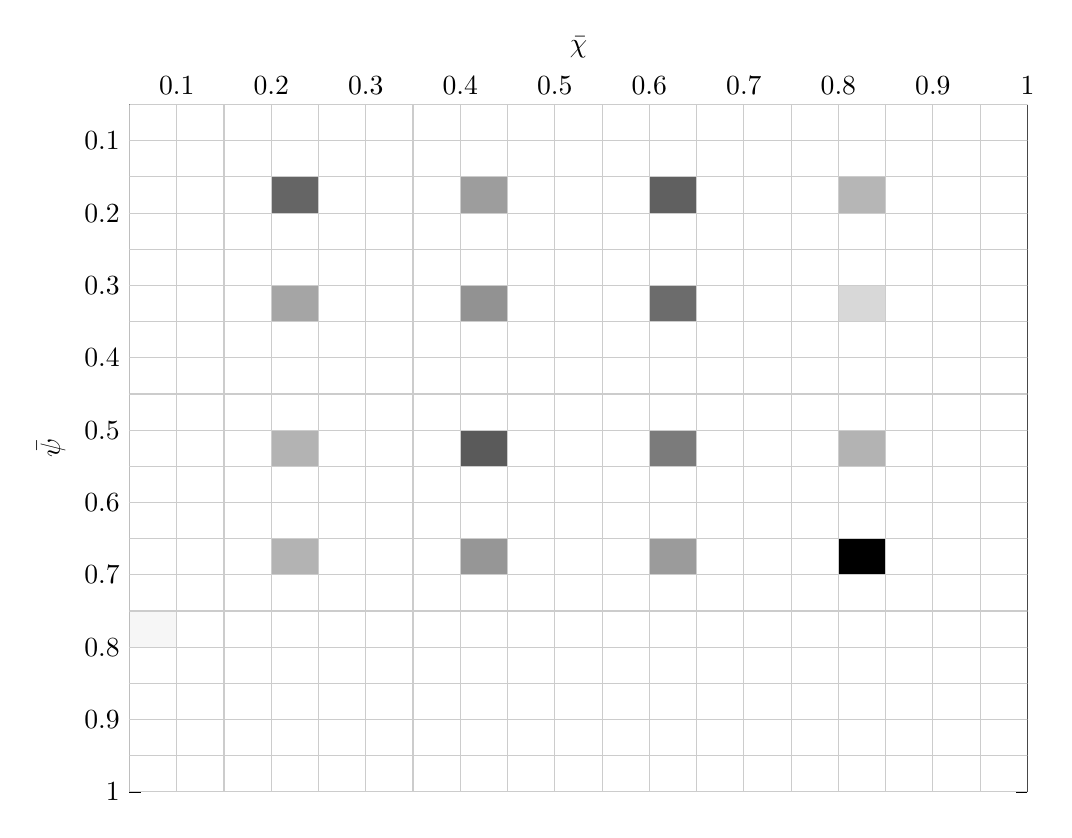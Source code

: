 % This file was created by matlab2tikz.
%
%The latest updates can be retrieved from
%  http://www.mathworks.com/matlabcentral/fileexchange/22022-matlab2tikz-matlab2tikz
%where you can also make suggestions and rate matlab2tikz.
%
\begin{tikzpicture}

\begin{axis}[%
width=4.49in,
height=3.436in,
at={(0.753in,0.478in)},
scale only axis,
separate axis lines,
every outer x axis line/.append style={black},
every x tick label/.append style={font=\color{black}},
every x tick/.append style={black},
xmin=0.05,
xmax=1,
xlabel={$\bar{\chi}$},
every outer y axis line/.append style={black},
every y tick label/.append style={font=\color{black}},
every y tick/.append style={black},
y dir=reverse,
ymin=0.05,
ymax=1,
ylabel={$\bar{\psi}$},
axis background/.style={fill=white},
xticklabel pos=right
]

\addplot[%
surf,
shader=flat corner, draw=white!80!black, colormap={mymap}{[1pt] rgb(0pt)=(1,1,1); rgb(63pt)=(0,0,0)}, mesh/rows=20]
table[row sep=crcr, point meta=\thisrow{c}] {%
%
x	y	c\\
0.05	0.05	0\\
0.05	0.1	0\\
0.05	0.15	0\\
0.05	0.2	0\\
0.05	0.25	0\\
0.05	0.3	0\\
0.05	0.35	0\\
0.05	0.4	0\\
0.05	0.45	0\\
0.05	0.5	0\\
0.05	0.55	0\\
0.05	0.6	0\\
0.05	0.65	0\\
0.05	0.7	0\\
0.05	0.75	225\\
0.05	0.8	0\\
0.05	0.85	0\\
0.05	0.9	0\\
0.05	0.95	0\\
0.05	1	0\\
0.1	0.05	0\\
0.1	0.1	0\\
0.1	0.15	0\\
0.1	0.2	0\\
0.1	0.25	0\\
0.1	0.3	0\\
0.1	0.35	0\\
0.1	0.4	0\\
0.1	0.45	0\\
0.1	0.5	0\\
0.1	0.55	0\\
0.1	0.6	0\\
0.1	0.65	0\\
0.1	0.7	0\\
0.1	0.75	0\\
0.1	0.8	0\\
0.1	0.85	0\\
0.1	0.9	0\\
0.1	0.95	0\\
0.1	1	0\\
0.15	0.05	0\\
0.15	0.1	0\\
0.15	0.15	0\\
0.15	0.2	0\\
0.15	0.25	0\\
0.15	0.3	0\\
0.15	0.35	0\\
0.15	0.4	0\\
0.15	0.45	0\\
0.15	0.5	0\\
0.15	0.55	0\\
0.15	0.6	0\\
0.15	0.65	0\\
0.15	0.7	0\\
0.15	0.75	0\\
0.15	0.8	0\\
0.15	0.85	0\\
0.15	0.9	0\\
0.15	0.95	0\\
0.15	1	0\\
0.2	0.05	0\\
0.2	0.1	0\\
0.2	0.15	3705\\
0.2	0.2	0\\
0.2	0.25	0\\
0.2	0.3	2165\\
0.2	0.35	0\\
0.2	0.4	0\\
0.2	0.45	0\\
0.2	0.5	1835\\
0.2	0.55	0\\
0.2	0.6	0\\
0.2	0.65	1835\\
0.2	0.7	0\\
0.2	0.75	0\\
0.2	0.8	0\\
0.2	0.85	0\\
0.2	0.9	0\\
0.2	0.95	0\\
0.2	1	0\\
0.25	0.05	0\\
0.25	0.1	0\\
0.25	0.15	0\\
0.25	0.2	0\\
0.25	0.25	0\\
0.25	0.3	0\\
0.25	0.35	0\\
0.25	0.4	0\\
0.25	0.45	0\\
0.25	0.5	0\\
0.25	0.55	0\\
0.25	0.6	0\\
0.25	0.65	0\\
0.25	0.7	0\\
0.25	0.75	0\\
0.25	0.8	0\\
0.25	0.85	0\\
0.25	0.9	0\\
0.25	0.95	0\\
0.25	1	0\\
0.3	0.05	0\\
0.3	0.1	0\\
0.3	0.15	0\\
0.3	0.2	0\\
0.3	0.25	0\\
0.3	0.3	0\\
0.3	0.35	0\\
0.3	0.4	0\\
0.3	0.45	0\\
0.3	0.5	0\\
0.3	0.55	0\\
0.3	0.6	0\\
0.3	0.65	0\\
0.3	0.7	0\\
0.3	0.75	0\\
0.3	0.8	0\\
0.3	0.85	0\\
0.3	0.9	0\\
0.3	0.95	0\\
0.3	1	0\\
0.35	0.05	0\\
0.35	0.1	0\\
0.35	0.15	0\\
0.35	0.2	0\\
0.35	0.25	0\\
0.35	0.3	0\\
0.35	0.35	0\\
0.35	0.4	0\\
0.35	0.45	0\\
0.35	0.5	0\\
0.35	0.55	0\\
0.35	0.6	0\\
0.35	0.65	0\\
0.35	0.7	0\\
0.35	0.75	0\\
0.35	0.8	0\\
0.35	0.85	0\\
0.35	0.9	0\\
0.35	0.95	0\\
0.35	1	0\\
0.4	0.05	0\\
0.4	0.1	0\\
0.4	0.15	2345\\
0.4	0.2	0\\
0.4	0.25	0\\
0.4	0.3	2625\\
0.4	0.35	0\\
0.4	0.4	0\\
0.4	0.45	0\\
0.4	0.5	3955\\
0.4	0.55	0\\
0.4	0.6	0\\
0.4	0.65	2535\\
0.4	0.7	0\\
0.4	0.75	0\\
0.4	0.8	0\\
0.4	0.85	0\\
0.4	0.9	0\\
0.4	0.95	0\\
0.4	1	0\\
0.45	0.05	0\\
0.45	0.1	0\\
0.45	0.15	0\\
0.45	0.2	0\\
0.45	0.25	0\\
0.45	0.3	0\\
0.45	0.35	0\\
0.45	0.4	0\\
0.45	0.45	0\\
0.45	0.5	0\\
0.45	0.55	0\\
0.45	0.6	0\\
0.45	0.65	0\\
0.45	0.7	0\\
0.45	0.75	0\\
0.45	0.8	0\\
0.45	0.85	0\\
0.45	0.9	0\\
0.45	0.95	0\\
0.45	1	0\\
0.5	0.05	0\\
0.5	0.1	0\\
0.5	0.15	0\\
0.5	0.2	0\\
0.5	0.25	0\\
0.5	0.3	0\\
0.5	0.35	0\\
0.5	0.4	0\\
0.5	0.45	0\\
0.5	0.5	0\\
0.5	0.55	0\\
0.5	0.6	0\\
0.5	0.65	0\\
0.5	0.7	0\\
0.5	0.75	0\\
0.5	0.8	0\\
0.5	0.85	0\\
0.5	0.9	0\\
0.5	0.95	0\\
0.5	1	0\\
0.55	0.05	0\\
0.55	0.1	0\\
0.55	0.15	0\\
0.55	0.2	0\\
0.55	0.25	0\\
0.55	0.3	0\\
0.55	0.35	0\\
0.55	0.4	0\\
0.55	0.45	0\\
0.55	0.5	0\\
0.55	0.55	0\\
0.55	0.6	0\\
0.55	0.65	0\\
0.55	0.7	0\\
0.55	0.75	0\\
0.55	0.8	0\\
0.55	0.85	0\\
0.55	0.9	0\\
0.55	0.95	0\\
0.55	1	0\\
0.6	0.05	0\\
0.6	0.1	0\\
0.6	0.15	3825\\
0.6	0.2	0\\
0.6	0.25	0\\
0.6	0.3	3530\\
0.6	0.35	0\\
0.6	0.4	0\\
0.6	0.45	0\\
0.6	0.5	3170\\
0.6	0.55	0\\
0.6	0.6	0\\
0.6	0.65	2400\\
0.6	0.7	0\\
0.6	0.75	0\\
0.6	0.8	0\\
0.6	0.85	0\\
0.6	0.9	0\\
0.6	0.95	0\\
0.6	1	0\\
0.65	0.05	0\\
0.65	0.1	0\\
0.65	0.15	0\\
0.65	0.2	0\\
0.65	0.25	0\\
0.65	0.3	0\\
0.65	0.35	0\\
0.65	0.4	0\\
0.65	0.45	0\\
0.65	0.5	0\\
0.65	0.55	0\\
0.65	0.6	0\\
0.65	0.65	0\\
0.65	0.7	0\\
0.65	0.75	0\\
0.65	0.8	0\\
0.65	0.85	0\\
0.65	0.9	0\\
0.65	0.95	0\\
0.65	1	0\\
0.7	0.05	0\\
0.7	0.1	0\\
0.7	0.15	0\\
0.7	0.2	0\\
0.7	0.25	0\\
0.7	0.3	0\\
0.7	0.35	0\\
0.7	0.4	0\\
0.7	0.45	0\\
0.7	0.5	0\\
0.7	0.55	0\\
0.7	0.6	0\\
0.7	0.65	0\\
0.7	0.7	0\\
0.7	0.75	0\\
0.7	0.8	0\\
0.7	0.85	0\\
0.7	0.9	0\\
0.7	0.95	0\\
0.7	1	0\\
0.75	0.05	0\\
0.75	0.1	0\\
0.75	0.15	0\\
0.75	0.2	0\\
0.75	0.25	0\\
0.75	0.3	0\\
0.75	0.35	0\\
0.75	0.4	0\\
0.75	0.45	0\\
0.75	0.5	0\\
0.75	0.55	0\\
0.75	0.6	0\\
0.75	0.65	0\\
0.75	0.7	0\\
0.75	0.75	0\\
0.75	0.8	0\\
0.75	0.85	0\\
0.75	0.9	0\\
0.75	0.95	0\\
0.75	1	0\\
0.8	0.05	0\\
0.8	0.1	0\\
0.8	0.15	1765\\
0.8	0.2	0\\
0.8	0.25	0\\
0.8	0.3	935\\
0.8	0.35	0\\
0.8	0.4	0\\
0.8	0.45	0\\
0.8	0.5	1820\\
0.8	0.55	0\\
0.8	0.6	0\\
0.8	0.65	6130\\
0.8	0.7	0\\
0.8	0.75	0\\
0.8	0.8	0\\
0.8	0.85	0\\
0.8	0.9	0\\
0.8	0.95	0\\
0.8	1	0\\
0.85	0.05	0\\
0.85	0.1	0\\
0.85	0.15	0\\
0.85	0.2	0\\
0.85	0.25	0\\
0.85	0.3	0\\
0.85	0.35	0\\
0.85	0.4	0\\
0.85	0.45	0\\
0.85	0.5	0\\
0.85	0.55	0\\
0.85	0.6	0\\
0.85	0.65	0\\
0.85	0.7	0\\
0.85	0.75	0\\
0.85	0.8	0\\
0.85	0.85	0\\
0.85	0.9	0\\
0.85	0.95	0\\
0.85	1	0\\
0.9	0.05	0\\
0.9	0.1	0\\
0.9	0.15	0\\
0.9	0.2	0\\
0.9	0.25	0\\
0.9	0.3	0\\
0.9	0.35	0\\
0.9	0.4	0\\
0.9	0.45	0\\
0.9	0.5	0\\
0.9	0.55	0\\
0.9	0.6	0\\
0.9	0.65	0\\
0.9	0.7	0\\
0.9	0.75	0\\
0.9	0.8	0\\
0.9	0.85	0\\
0.9	0.9	0\\
0.9	0.95	0\\
0.9	1	0\\
0.95	0.05	0\\
0.95	0.1	0\\
0.95	0.15	0\\
0.95	0.2	0\\
0.95	0.25	0\\
0.95	0.3	0\\
0.95	0.35	0\\
0.95	0.4	0\\
0.95	0.45	0\\
0.95	0.5	0\\
0.95	0.55	0\\
0.95	0.6	0\\
0.95	0.65	0\\
0.95	0.7	0\\
0.95	0.75	0\\
0.95	0.8	0\\
0.95	0.85	0\\
0.95	0.9	0\\
0.95	0.95	0\\
0.95	1	0\\
1	0.05	0\\
1	0.1	0\\
1	0.15	0\\
1	0.2	0\\
1	0.25	0\\
1	0.3	0\\
1	0.35	0\\
1	0.4	0\\
1	0.45	0\\
1	0.5	0\\
1	0.55	0\\
1	0.6	0\\
1	0.65	0\\
1	0.7	0\\
1	0.75	0\\
1	0.8	0\\
1	0.85	0\\
1	0.9	0\\
1	0.95	0\\
1	1	0\\
};
\end{axis}
\end{tikzpicture}%